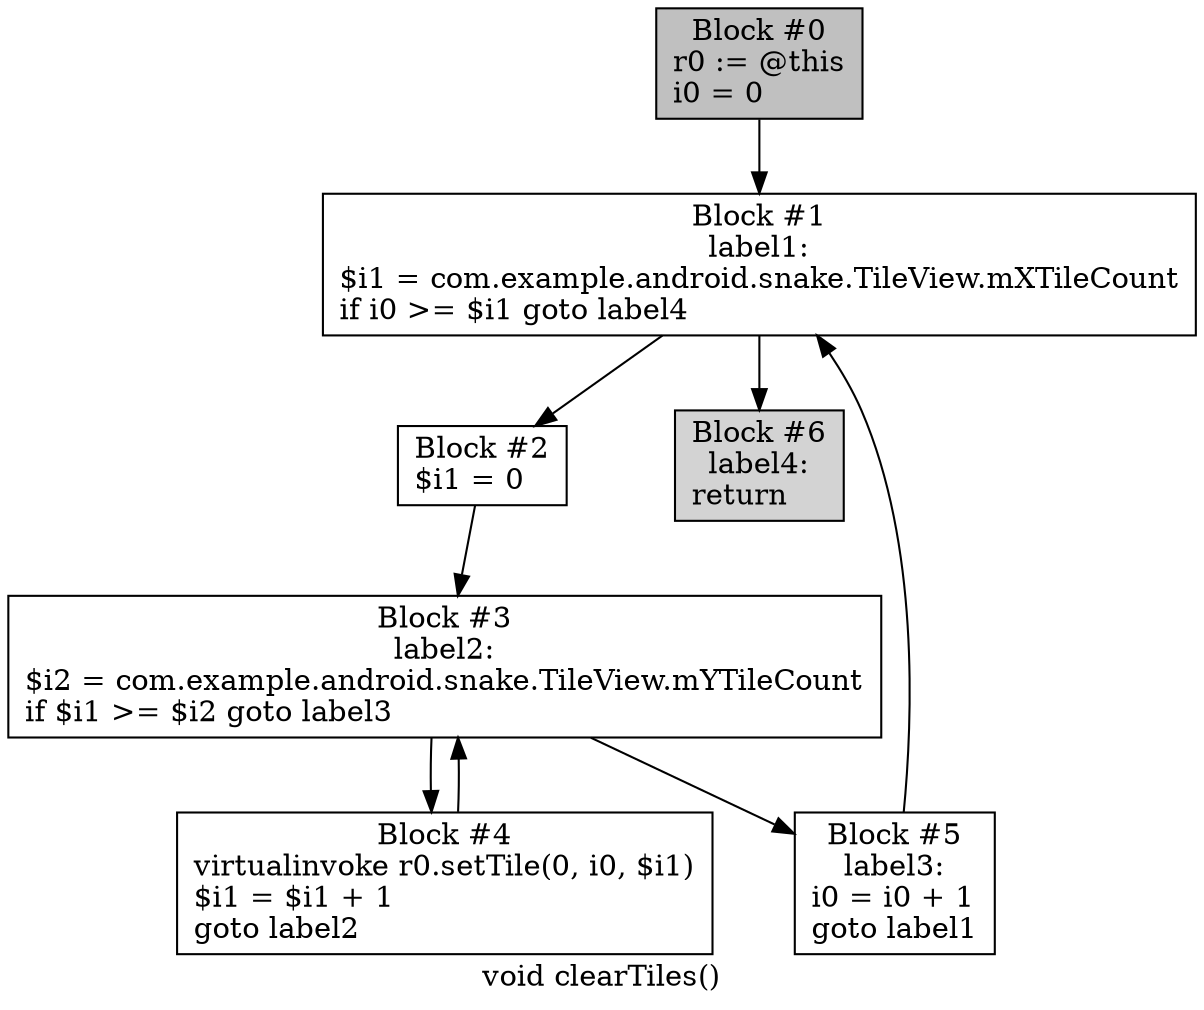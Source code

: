 digraph "void clearTiles()" {
    label = "void clearTiles()";
    node [shape = box];
    "0" [style = filled,fillcolor = gray,label = "Block #0\nr0 := @this\li0 = 0\l",];
    "1" [label = "Block #1\nlabel1:\n$i1 = com.example.android.snake.TileView.mXTileCount\lif i0 >= $i1 goto label4\l",];
    "0" -> "1";
    "2" [label = "Block #2\n$i1 = 0\l",];
    "1" -> "2";
    "6" [style = filled,fillcolor = lightgray,label = "Block #6\nlabel4:\nreturn\l",];
    "1" -> "6";
    "3" [label = "Block #3\nlabel2:\n$i2 = com.example.android.snake.TileView.mYTileCount\lif $i1 >= $i2 goto label3\l",];
    "2" -> "3";
    "4" [label = "Block #4\nvirtualinvoke r0.setTile(0, i0, $i1)\l$i1 = $i1 + 1\lgoto label2\l",];
    "3" -> "4";
    "5" [label = "Block #5\nlabel3:\ni0 = i0 + 1\lgoto label1\l",];
    "3" -> "5";
    "4" -> "3";
    "5" -> "1";
}
